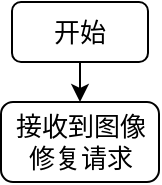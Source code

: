 <mxfile version="21.3.0" type="github">
  <diagram name="第 1 页" id="Fq_7bFFHUrejeTsrs-1e">
    <mxGraphModel dx="330" dy="185" grid="1" gridSize="10" guides="1" tooltips="1" connect="1" arrows="1" fold="1" page="1" pageScale="1" pageWidth="583" pageHeight="827" math="0" shadow="0">
      <root>
        <mxCell id="0" />
        <mxCell id="1" parent="0" />
        <mxCell id="0MIF7nP4EVPLEAdVTBuU-3" style="edgeStyle=orthogonalEdgeStyle;rounded=0;orthogonalLoop=1;jettySize=auto;html=1;exitX=0.5;exitY=1;exitDx=0;exitDy=0;entryX=0.5;entryY=0;entryDx=0;entryDy=0;" edge="1" parent="1" source="0MIF7nP4EVPLEAdVTBuU-1" target="0MIF7nP4EVPLEAdVTBuU-2">
          <mxGeometry relative="1" as="geometry" />
        </mxCell>
        <mxCell id="0MIF7nP4EVPLEAdVTBuU-1" value="开始" style="rounded=1;whiteSpace=wrap;html=1;fontSize=13;fontFamily=宋体;" vertex="1" parent="1">
          <mxGeometry x="258" y="10" width="68" height="30" as="geometry" />
        </mxCell>
        <mxCell id="0MIF7nP4EVPLEAdVTBuU-2" value="接收到图像修复请求" style="rounded=1;whiteSpace=wrap;html=1;fontSize=13;fontFamily=宋体;" vertex="1" parent="1">
          <mxGeometry x="252.5" y="60" width="79" height="40" as="geometry" />
        </mxCell>
      </root>
    </mxGraphModel>
  </diagram>
</mxfile>
